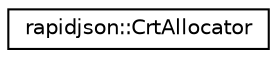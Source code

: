digraph "Graphical Class Hierarchy"
{
 // INTERACTIVE_SVG=YES
 // LATEX_PDF_SIZE
  edge [fontname="Helvetica",fontsize="10",labelfontname="Helvetica",labelfontsize="10"];
  node [fontname="Helvetica",fontsize="10",shape=record];
  rankdir="LR";
  Node0 [label="rapidjson::CrtAllocator",height=0.2,width=0.4,color="black", fillcolor="white", style="filled",URL="$classrapidjson_1_1_crt_allocator.html",tooltip="C-runtime library allocator."];
}
